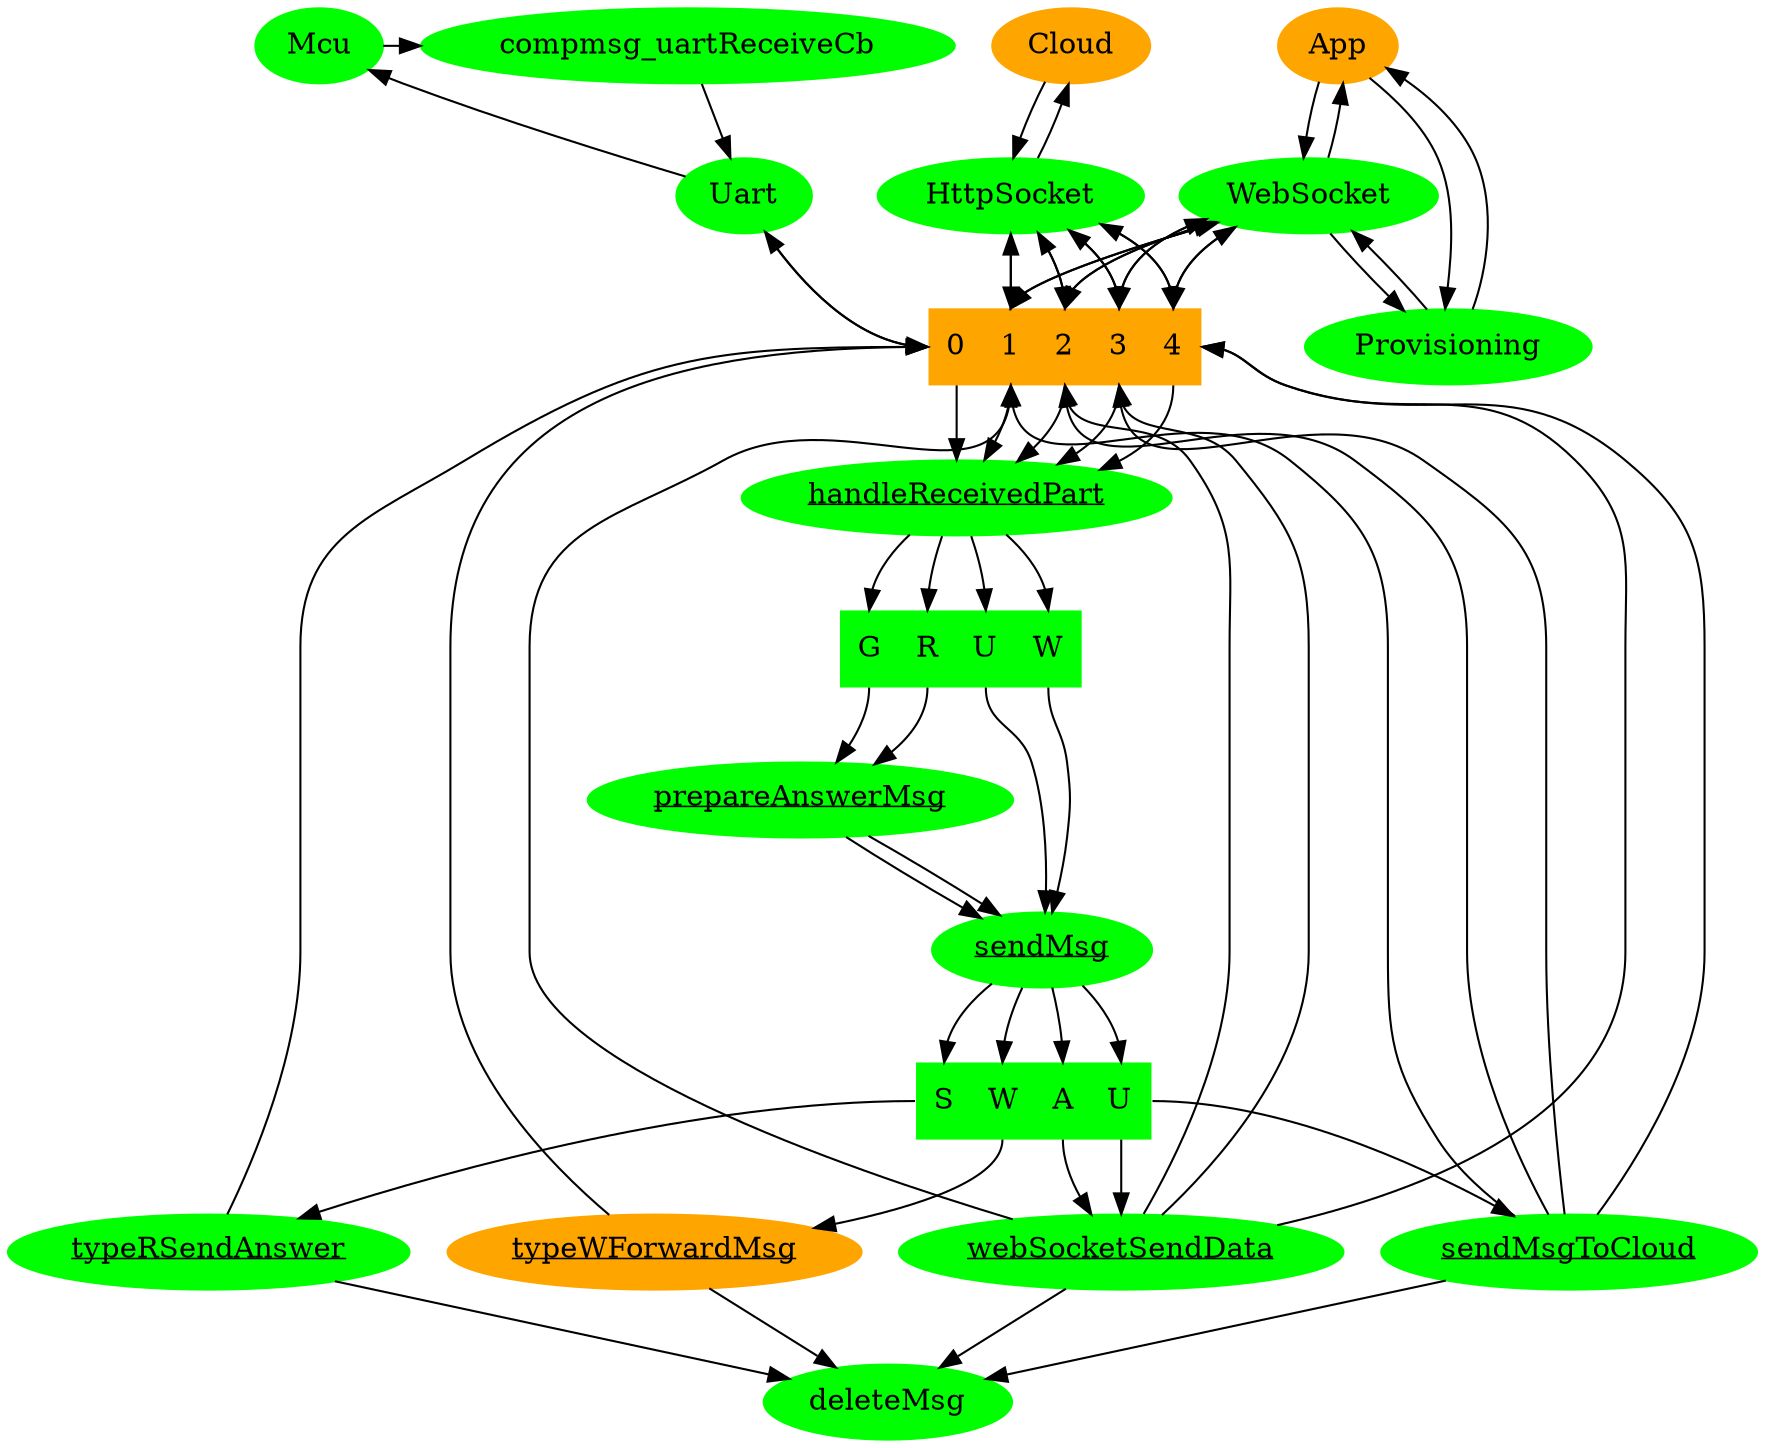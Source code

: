 digraph G1 {
  compmsg_uartReceiveCb[style="filled", color="green"];
  compmsg_uartReceiveCb -> Uart;
  Mcu[style="filled", color="green"];
  Mcu -> compmsg_uartReceiveCb;
  Queue [style="filled", color="orange", shape=record, label="<f0> 0|<f1> 1|<f2> 2|<f3> 3|<f4> 4"];
  Uart -> Queue:f0;
  Queue:f0 -> Uart;
  Uart -> Mcu;
  Uart[style="filled", color="green"];
  WebSocket[style="filled", color="green"];
  App[style="filled", color="orange"];
  App -> Provisioning;
  Provisioning[style="filled", color="green"];
  Provisioning -> WebSocket;
  Provisioning -> App;
  App -> WebSocket;
  WebSocket -> App;
  WebSocket -> Provisioning;
  WebSocket -> Queue:f1;
  WebSocket -> Queue:f2;
  WebSocket -> Queue:f3;
  WebSocket -> Queue:f4;
  Queue:f1 -> WebSocket;
  Queue:f2 -> WebSocket;
  Queue:f3 -> WebSocket;
  Queue:f4 -> WebSocket;
  Cloud[style="filled", color="orange"];
  Cloud -> HttpSocket;
  HttpSocket -> Cloud;
  HttpSocket[style="filled", color="green"];
  HttpSocket -> Queue:f1;
  HttpSocket -> Queue:f2;
  HttpSocket -> Queue:f3;
  HttpSocket -> Queue:f4;
  {rank=same; "compmsg_uartReceiveCb"; "Mcu"; "App"; "Cloud";}
  {rank=same; "Uart"; "WebSocket"; "HttpSocket";}
  Queue:f1 -> HttpSocket;
  Queue:f2 -> HttpSocket;
  Queue:f3 -> HttpSocket;
  Queue:f4 -> HttpSocket;
  Queue:f0 -> handleReceivedPart;
  Queue:f1 -> handleReceivedPart;
  Queue:f2 -> handleReceivedPart;
  Queue:f3 -> handleReceivedPart;
  Queue:f4 -> handleReceivedPart;
  handleReceivedPart[style="filled", color="green", label=<<u>handleReceivedPart</u>> URL="\ref grp_handleReceivedPart"];
  prepareAnswerMsg[style="filled", color="green", label=<<u>prepareAnswerMsg</u>> URL="\ref grp_prepareAnswerMsg"];
  receiveMsgSwitch [style="filled", color="green", shape=record, label="<f0> G|<f1> R|<f2> U|<f3> W"];
  handleReceivedPart -> receiveMsgSwitch:f0;
  handleReceivedPart -> receiveMsgSwitch:f1;
  handleReceivedPart -> receiveMsgSwitch:f2;
  handleReceivedPart -> receiveMsgSwitch:f3;
  receiveMsgSwitch:f0 -> prepareAnswerMsg;
  receiveMsgSwitch:f1 -> prepareAnswerMsg;
  prepareAnswerMsg -> sendMsg;
  prepareAnswerMsg -> sendMsg;
  receiveMsgSwitch:f2 -> sendMsg
  receiveMsgSwitch:f3 -> sendMsg
  sendMsg[style="filled", color="green", label=<<u>sendMsg</u>> URL="\ref sendMsg"];
  sendMsg -> sendMsgSwitch:f0;
  sendMsg -> sendMsgSwitch:f1;
  sendMsg -> sendMsgSwitch:f2
  sendMsg -> sendMsgSwitch:f3
  sendMsgSwitch [style="filled", color="green",shape=record, label="<f0> S|<f1> W|<f2> A|<f3> U"];
  sendMsgSwitch:f2 -> webSocketSendData;
  sendMsgSwitch:f0 -> typeRSendAnswer;
  sendMsgSwitch:f3 -> webSocketSendData;
  sendMsgSwitch:f3 -> sendCloudMsg;
  sendMsgSwitch:f1 -> typeWForwardMsg;
  typeRSendAnswer[style="filled", color="green", label=<<u>typeRSendAnswer</u>> URL="\ref typeRSendAnswer"];
  sendCloudMsg[style="filled", color="green", label=<<u>sendMsgToCloud</u>> URL="\ref grp_sendCloudMsg"];
  webSocketSendData[style="filled", color="green", label=<<u>webSocketSendData</u>> URL="\ref websocketSendData"];
  webSocketSendData -> Queue:f1;
  webSocketSendData -> Queue:f2;
  webSocketSendData -> Queue:f3;
  webSocketSendData -> Queue:f4;
  sendCloudMsg -> Queue:f1;
  sendCloudMsg -> Queue:f2;
  sendCloudMsg -> Queue:f3;
  sendCloudMsg -> Queue:f4;
  {rank=same; "typeRSendAnswer"; "typeWForwardMsg"; "webSocketSendData"; "sendCloudMsg";}
  typeWForwardMsg[style="filled", color="orange", label=<<u>typeWForwardMsg</u>> URL="\ref forwardMsg"];
  typeRSendAnswer -> Queue:f0;
  typeWForwardMsg -> Queue:f0;
  typeRSendAnswer -> deleteMsg;
  typeWForwardMsg -> deleteMsg;
  deleteMsg[style="filled", color="green"];
  sendCloudMsg -> deleteMsg;
  webSocketSendData -> deleteMsg;
}
